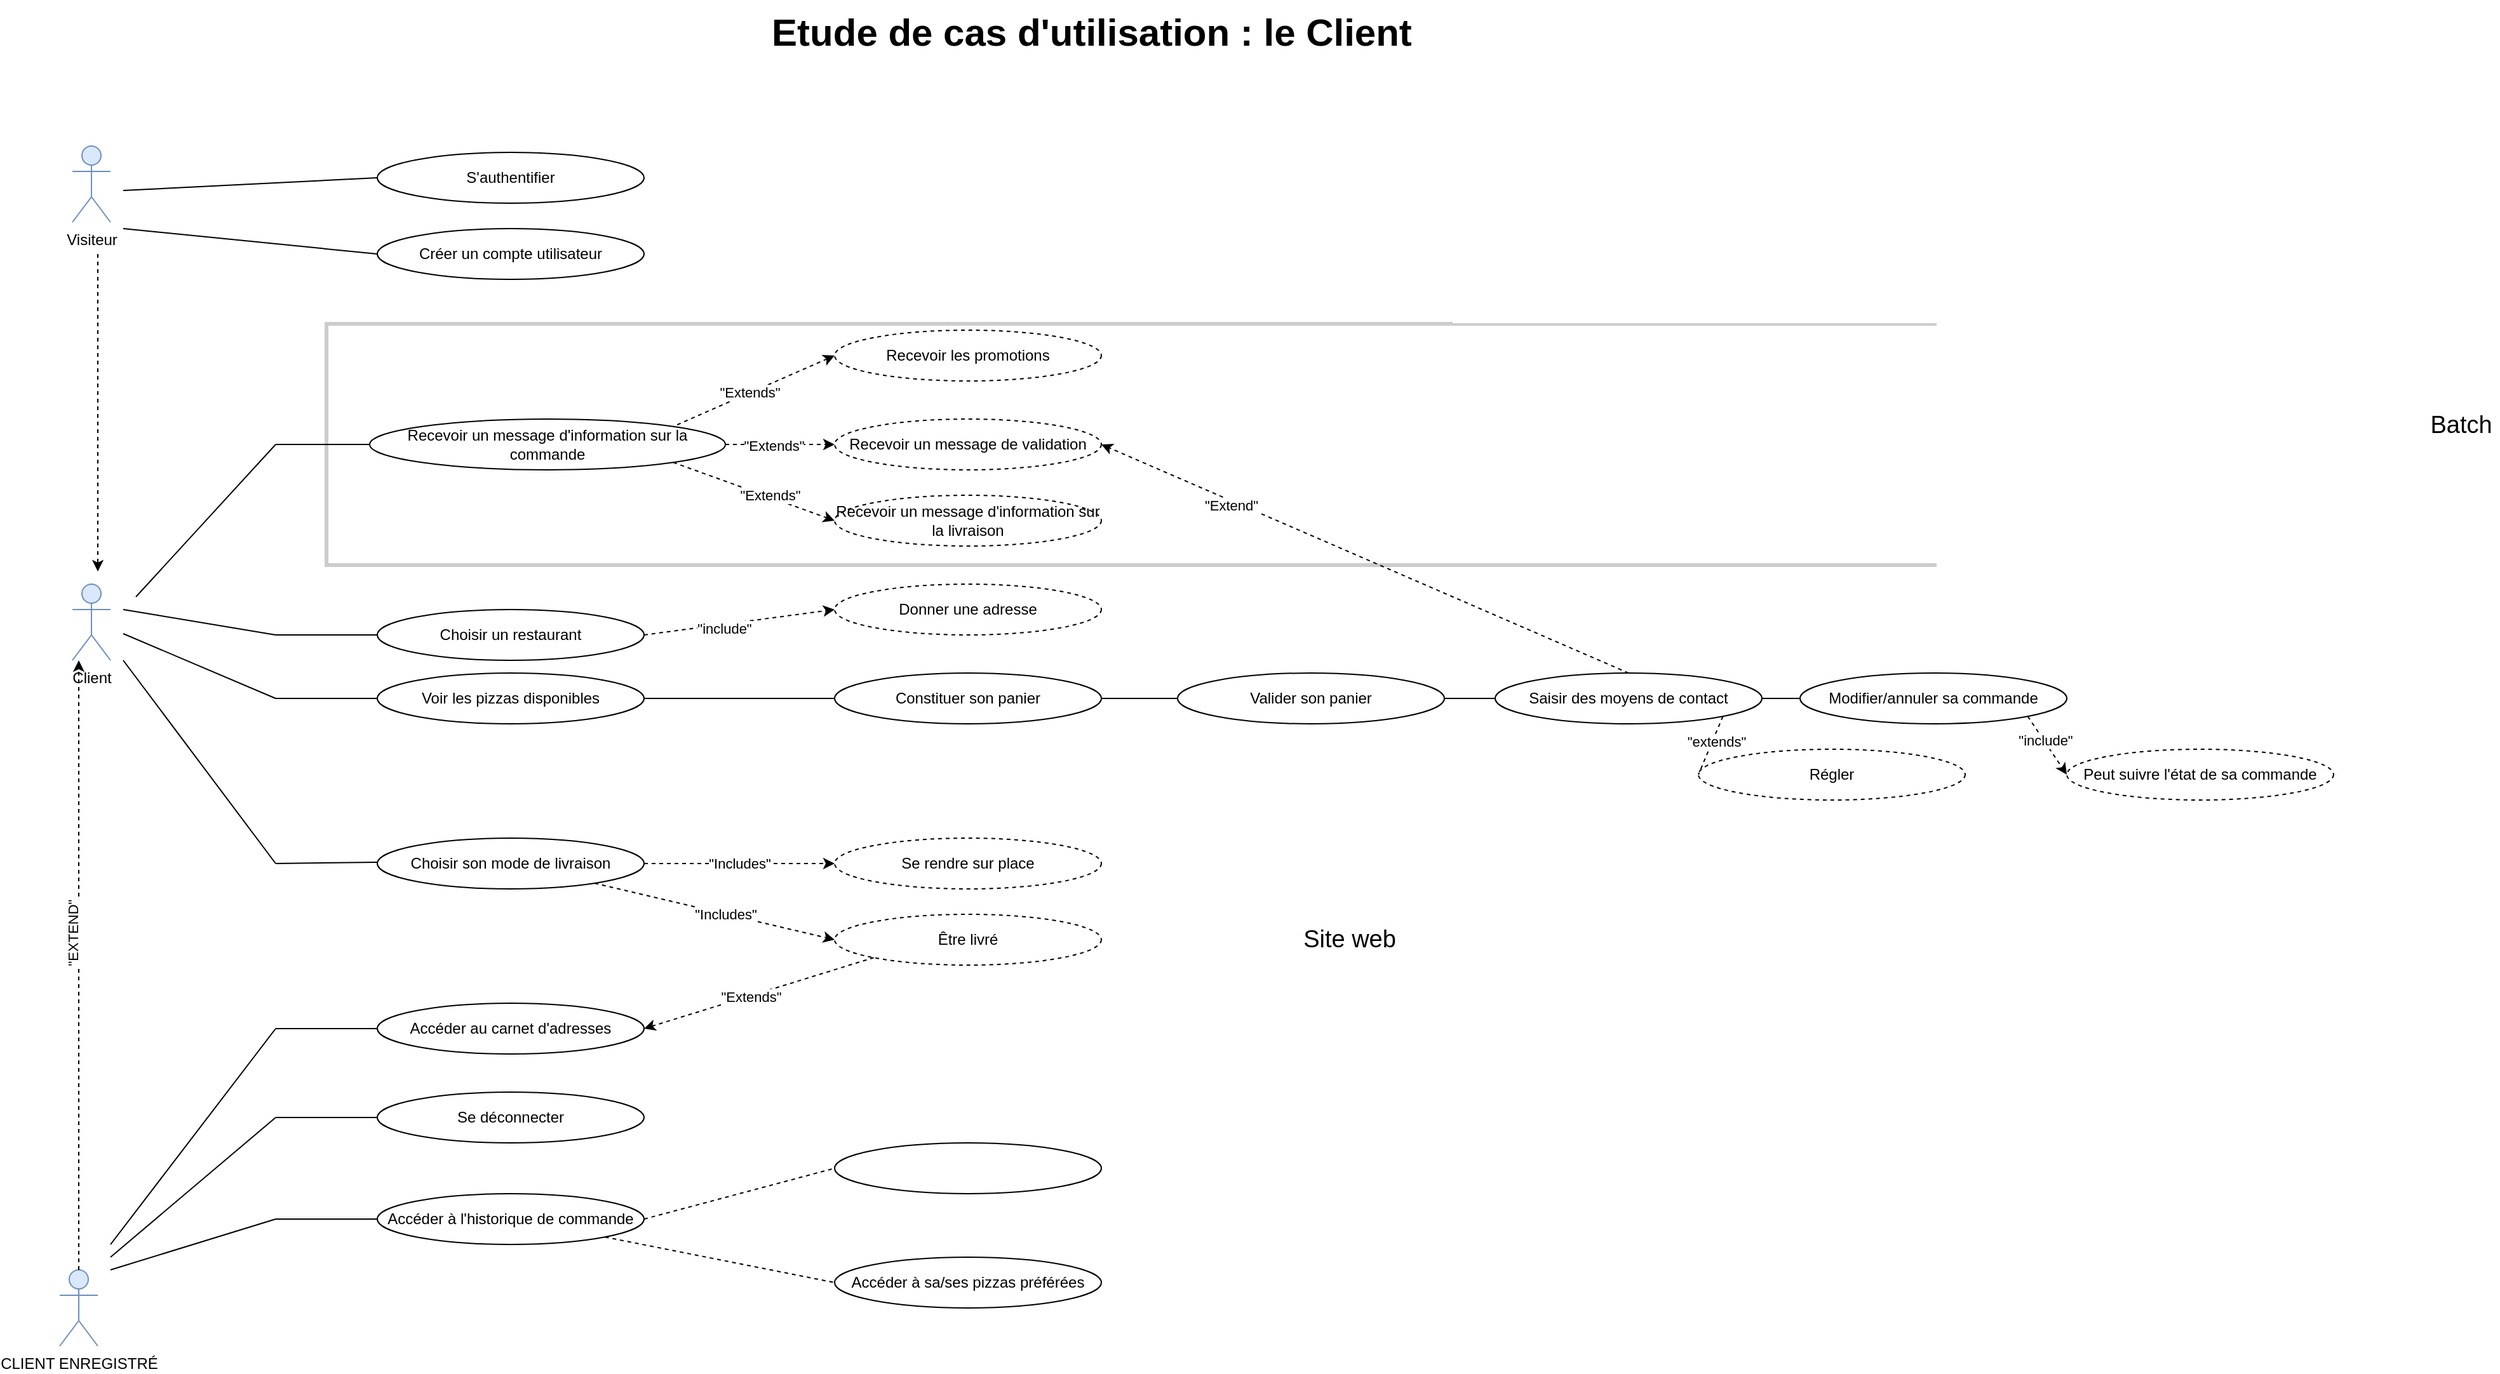 <mxfile version="13.0.3" type="github">
  <diagram id="K9GapVBDPHIvFuJplNbO" name="Page-1">
    <mxGraphModel dx="1940" dy="1783" grid="1" gridSize="10" guides="1" tooltips="1" connect="1" arrows="1" fold="1" page="1" pageScale="1" pageWidth="827" pageHeight="1169" math="0" shadow="0">
      <root>
        <mxCell id="0" />
        <mxCell id="1" parent="0" />
        <mxCell id="9LJ6ZO7ZTpFZ964VYEQy-43" value="" style="rounded=0;whiteSpace=wrap;html=1;opacity=20;strokeWidth=3;perimeterSpacing=0;" vertex="1" parent="1">
          <mxGeometry x="240" y="-465" width="1640" height="190" as="geometry" />
        </mxCell>
        <mxCell id="MGfbBTOL-nACpGUUXOaL-1" value="CLIENT ENREGISTRÉ" style="shape=umlActor;verticalLabelPosition=bottom;labelBackgroundColor=#ffffff;verticalAlign=top;html=1;outlineConnect=0;fillColor=#dae8fc;strokeColor=#6c8ebf;" parent="1" vertex="1">
          <mxGeometry x="30" y="280" width="30" height="60" as="geometry" />
        </mxCell>
        <mxCell id="MGfbBTOL-nACpGUUXOaL-4" value="" style="endArrow=none;html=1;endFill=0;" parent="1" edge="1">
          <mxGeometry width="50" height="50" relative="1" as="geometry">
            <mxPoint x="70" y="260" as="sourcePoint" />
            <mxPoint x="200" y="90" as="targetPoint" />
          </mxGeometry>
        </mxCell>
        <mxCell id="MGfbBTOL-nACpGUUXOaL-7" value="" style="endArrow=none;html=1;endFill=0;entryX=0;entryY=0.5;entryDx=0;entryDy=0;" parent="1" target="MGfbBTOL-nACpGUUXOaL-9" edge="1">
          <mxGeometry width="50" height="50" relative="1" as="geometry">
            <mxPoint x="200" y="90" as="sourcePoint" />
            <mxPoint x="280" y="80" as="targetPoint" />
          </mxGeometry>
        </mxCell>
        <mxCell id="MGfbBTOL-nACpGUUXOaL-9" value="Accéder au carnet d&#39;adresses" style="ellipse;whiteSpace=wrap;html=1;" parent="1" vertex="1">
          <mxGeometry x="280" y="70" width="210" height="40" as="geometry" />
        </mxCell>
        <mxCell id="MGfbBTOL-nACpGUUXOaL-38" value="" style="endArrow=none;html=1;" parent="1" edge="1">
          <mxGeometry width="50" height="50" relative="1" as="geometry">
            <mxPoint x="70" y="270" as="sourcePoint" />
            <mxPoint x="200" y="160" as="targetPoint" />
          </mxGeometry>
        </mxCell>
        <mxCell id="MGfbBTOL-nACpGUUXOaL-97" value="" style="endArrow=none;html=1;entryX=0;entryY=0.5;entryDx=0;entryDy=0;" parent="1" edge="1">
          <mxGeometry width="50" height="50" relative="1" as="geometry">
            <mxPoint x="200" y="160" as="sourcePoint" />
            <mxPoint x="280" y="160" as="targetPoint" />
          </mxGeometry>
        </mxCell>
        <mxCell id="MGfbBTOL-nACpGUUXOaL-126" value="&lt;font size=&quot;1&quot;&gt;&lt;b style=&quot;font-size: 30px&quot;&gt;Etude de cas d&#39;utilisation : le Client&lt;/b&gt;&lt;/font&gt;" style="text;html=1;strokeColor=none;fillColor=#ffffff;align=center;verticalAlign=middle;whiteSpace=wrap;rounded=0;" parent="1" vertex="1">
          <mxGeometry x="565" y="-720" width="555" height="50" as="geometry" />
        </mxCell>
        <mxCell id="MGfbBTOL-nACpGUUXOaL-130" value="&lt;font style=&quot;font-size: 19px&quot;&gt;Site web&lt;/font&gt;" style="text;html=1;align=center;verticalAlign=middle;resizable=0;points=[];autosize=1;" parent="1" vertex="1">
          <mxGeometry x="1000" y="10" width="90" height="20" as="geometry" />
        </mxCell>
        <mxCell id="MGfbBTOL-nACpGUUXOaL-150" value="&lt;font style=&quot;font-size: 19px&quot;&gt;Batch&lt;/font&gt;" style="text;html=1;align=center;verticalAlign=middle;resizable=0;points=[];autosize=1;" parent="1" vertex="1">
          <mxGeometry x="1890" y="-395" width="60" height="20" as="geometry" />
        </mxCell>
        <mxCell id="OG27PFwJGwJHBfuaEuk7-4" value="" style="endArrow=none;html=1;" parent="1" edge="1">
          <mxGeometry width="50" height="50" relative="1" as="geometry">
            <mxPoint x="80" y="-200" as="sourcePoint" />
            <mxPoint x="200" y="-40" as="targetPoint" />
          </mxGeometry>
        </mxCell>
        <mxCell id="OG27PFwJGwJHBfuaEuk7-5" value="" style="endArrow=none;html=1;" parent="1" edge="1">
          <mxGeometry width="50" height="50" relative="1" as="geometry">
            <mxPoint x="200" y="-40" as="sourcePoint" />
            <mxPoint x="280" y="-41" as="targetPoint" />
          </mxGeometry>
        </mxCell>
        <mxCell id="OG27PFwJGwJHBfuaEuk7-6" value="Créer un compte utilisateur" style="ellipse;whiteSpace=wrap;html=1;" parent="1" vertex="1">
          <mxGeometry x="280" y="-540" width="210" height="40" as="geometry" />
        </mxCell>
        <mxCell id="OG27PFwJGwJHBfuaEuk7-8" value="S&#39;authentifier" style="ellipse;whiteSpace=wrap;html=1;" parent="1" vertex="1">
          <mxGeometry x="280" y="-600" width="210" height="40" as="geometry" />
        </mxCell>
        <mxCell id="OG27PFwJGwJHBfuaEuk7-9" value="Choisir un restaurant" style="ellipse;whiteSpace=wrap;html=1;" parent="1" vertex="1">
          <mxGeometry x="280" y="-240" width="210" height="40" as="geometry" />
        </mxCell>
        <mxCell id="OG27PFwJGwJHBfuaEuk7-10" value="Donner une adresse" style="ellipse;whiteSpace=wrap;html=1;dashed=1;" parent="1" vertex="1">
          <mxGeometry x="640" y="-260" width="210" height="40" as="geometry" />
        </mxCell>
        <mxCell id="OG27PFwJGwJHBfuaEuk7-14" value="" style="edgeStyle=orthogonalEdgeStyle;rounded=0;orthogonalLoop=1;jettySize=auto;html=1;endArrow=none;endFill=0;" parent="1" source="OG27PFwJGwJHBfuaEuk7-12" target="OG27PFwJGwJHBfuaEuk7-13" edge="1">
          <mxGeometry relative="1" as="geometry" />
        </mxCell>
        <mxCell id="OG27PFwJGwJHBfuaEuk7-12" value="Voir les pizzas disponibles" style="ellipse;whiteSpace=wrap;html=1;" parent="1" vertex="1">
          <mxGeometry x="280" y="-190" width="210" height="40" as="geometry" />
        </mxCell>
        <mxCell id="OG27PFwJGwJHBfuaEuk7-13" value="Constituer son panier" style="ellipse;whiteSpace=wrap;html=1;" parent="1" vertex="1">
          <mxGeometry x="640" y="-190" width="210" height="40" as="geometry" />
        </mxCell>
        <mxCell id="OG27PFwJGwJHBfuaEuk7-16" value="Valider son panier" style="ellipse;whiteSpace=wrap;html=1;" parent="1" vertex="1">
          <mxGeometry x="910" y="-190" width="210" height="40" as="geometry" />
        </mxCell>
        <mxCell id="OG27PFwJGwJHBfuaEuk7-20" value="Modifier/annuler sa commande" style="ellipse;whiteSpace=wrap;html=1;" parent="1" vertex="1">
          <mxGeometry x="1400" y="-190" width="210" height="40" as="geometry" />
        </mxCell>
        <mxCell id="OG27PFwJGwJHBfuaEuk7-22" value="Peut suivre l&#39;état de sa commande" style="ellipse;whiteSpace=wrap;html=1;dashed=1;" parent="1" vertex="1">
          <mxGeometry x="1610" y="-130" width="210" height="40" as="geometry" />
        </mxCell>
        <mxCell id="OG27PFwJGwJHBfuaEuk7-23" value="" style="endArrow=classic;html=1;entryX=0;entryY=0.5;entryDx=0;entryDy=0;exitX=1;exitY=1;exitDx=0;exitDy=0;dashed=1;" parent="1" source="OG27PFwJGwJHBfuaEuk7-20" target="OG27PFwJGwJHBfuaEuk7-22" edge="1">
          <mxGeometry width="50" height="50" relative="1" as="geometry">
            <mxPoint x="1140" y="130" as="sourcePoint" />
            <mxPoint x="1190" y="80" as="targetPoint" />
          </mxGeometry>
        </mxCell>
        <mxCell id="OG27PFwJGwJHBfuaEuk7-35" value="&quot;include&quot;" style="edgeLabel;html=1;align=center;verticalAlign=middle;resizable=0;points=[];" parent="OG27PFwJGwJHBfuaEuk7-23" vertex="1" connectable="0">
          <mxGeometry x="-0.176" y="1" relative="1" as="geometry">
            <mxPoint as="offset" />
          </mxGeometry>
        </mxCell>
        <mxCell id="OG27PFwJGwJHBfuaEuk7-36" value="Choisir son mode de livraison" style="ellipse;whiteSpace=wrap;html=1;" parent="1" vertex="1">
          <mxGeometry x="280" y="-60" width="210" height="40" as="geometry" />
        </mxCell>
        <mxCell id="OG27PFwJGwJHBfuaEuk7-38" value="Se rendre sur place" style="ellipse;whiteSpace=wrap;html=1;dashed=1;" parent="1" vertex="1">
          <mxGeometry x="640" y="-60" width="210" height="40" as="geometry" />
        </mxCell>
        <mxCell id="OG27PFwJGwJHBfuaEuk7-39" value="&quot;Includes&quot;&lt;br&gt;" style="endArrow=classic;dashed=1;html=1;exitX=1;exitY=0.5;exitDx=0;exitDy=0;entryX=0;entryY=0.5;entryDx=0;entryDy=0;endFill=1;" parent="1" source="OG27PFwJGwJHBfuaEuk7-36" target="OG27PFwJGwJHBfuaEuk7-38" edge="1">
          <mxGeometry width="50" height="50" relative="1" as="geometry">
            <mxPoint x="690" y="-210" as="sourcePoint" />
            <mxPoint x="550" y="-20" as="targetPoint" />
          </mxGeometry>
        </mxCell>
        <mxCell id="OG27PFwJGwJHBfuaEuk7-42" value="" style="endArrow=none;html=1;entryX=0;entryY=0.5;entryDx=0;entryDy=0;" parent="1" target="OG27PFwJGwJHBfuaEuk7-9" edge="1">
          <mxGeometry width="50" height="50" relative="1" as="geometry">
            <mxPoint x="200" y="-220" as="sourcePoint" />
            <mxPoint x="460" y="-250" as="targetPoint" />
          </mxGeometry>
        </mxCell>
        <mxCell id="OG27PFwJGwJHBfuaEuk7-43" value="" style="endArrow=none;html=1;entryX=0;entryY=0.5;entryDx=0;entryDy=0;" parent="1" target="OG27PFwJGwJHBfuaEuk7-12" edge="1">
          <mxGeometry width="50" height="50" relative="1" as="geometry">
            <mxPoint x="200" y="-170" as="sourcePoint" />
            <mxPoint x="460" y="-250" as="targetPoint" />
          </mxGeometry>
        </mxCell>
        <mxCell id="OG27PFwJGwJHBfuaEuk7-46" value="" style="endArrow=none;html=1;" parent="1" edge="1">
          <mxGeometry width="50" height="50" relative="1" as="geometry">
            <mxPoint x="80" y="-221" as="sourcePoint" />
            <mxPoint x="200" y="-170" as="targetPoint" />
          </mxGeometry>
        </mxCell>
        <mxCell id="OG27PFwJGwJHBfuaEuk7-53" value="Client" style="shape=umlActor;verticalLabelPosition=bottom;labelBackgroundColor=#ffffff;verticalAlign=top;html=1;outlineConnect=0;fillColor=#dae8fc;strokeColor=#6c8ebf;" parent="1" vertex="1">
          <mxGeometry x="40" y="-260" width="30" height="60" as="geometry" />
        </mxCell>
        <mxCell id="OG27PFwJGwJHBfuaEuk7-58" value="" style="endArrow=classic;html=1;dashed=1;exitX=0.5;exitY=0;exitDx=0;exitDy=0;exitPerimeter=0;" parent="1" edge="1" source="MGfbBTOL-nACpGUUXOaL-1">
          <mxGeometry width="50" height="50" relative="1" as="geometry">
            <mxPoint x="140" y="50" as="sourcePoint" />
            <mxPoint x="45" y="-200" as="targetPoint" />
          </mxGeometry>
        </mxCell>
        <mxCell id="OG27PFwJGwJHBfuaEuk7-59" value="&quot;EXTEND&quot;&lt;br&gt;" style="edgeLabel;html=1;align=center;verticalAlign=middle;resizable=0;points=[];rotation=270;" parent="OG27PFwJGwJHBfuaEuk7-58" vertex="1" connectable="0">
          <mxGeometry x="0.25" y="2" relative="1" as="geometry">
            <mxPoint x="-3" y="35" as="offset" />
          </mxGeometry>
        </mxCell>
        <mxCell id="9LJ6ZO7ZTpFZ964VYEQy-1" value="" style="endArrow=classic;html=1;entryX=0;entryY=0.5;entryDx=0;entryDy=0;exitX=1;exitY=0.5;exitDx=0;exitDy=0;dashed=1;" edge="1" parent="1" source="OG27PFwJGwJHBfuaEuk7-9" target="OG27PFwJGwJHBfuaEuk7-10">
          <mxGeometry width="50" height="50" relative="1" as="geometry">
            <mxPoint x="490" y="-270" as="sourcePoint" />
            <mxPoint x="570" y="-240" as="targetPoint" />
          </mxGeometry>
        </mxCell>
        <mxCell id="9LJ6ZO7ZTpFZ964VYEQy-2" value="&quot;include&quot;" style="edgeLabel;html=1;align=center;verticalAlign=middle;resizable=0;points=[];" vertex="1" connectable="0" parent="9LJ6ZO7ZTpFZ964VYEQy-1">
          <mxGeometry x="-0.169" y="-3" relative="1" as="geometry">
            <mxPoint as="offset" />
          </mxGeometry>
        </mxCell>
        <mxCell id="9LJ6ZO7ZTpFZ964VYEQy-3" value="Visiteur" style="shape=umlActor;verticalLabelPosition=bottom;labelBackgroundColor=#ffffff;verticalAlign=top;html=1;outlineConnect=0;fillColor=#dae8fc;strokeColor=#6c8ebf;" vertex="1" parent="1">
          <mxGeometry x="40" y="-605" width="30" height="60" as="geometry" />
        </mxCell>
        <mxCell id="9LJ6ZO7ZTpFZ964VYEQy-4" value="" style="endArrow=classic;html=1;dashed=1;" edge="1" parent="1">
          <mxGeometry width="50" height="50" relative="1" as="geometry">
            <mxPoint x="60" y="-520" as="sourcePoint" />
            <mxPoint x="60" y="-270" as="targetPoint" />
          </mxGeometry>
        </mxCell>
        <mxCell id="9LJ6ZO7ZTpFZ964VYEQy-5" value="" style="endArrow=none;html=1;entryX=0;entryY=0.5;entryDx=0;entryDy=0;" edge="1" parent="1" target="OG27PFwJGwJHBfuaEuk7-8">
          <mxGeometry width="50" height="50" relative="1" as="geometry">
            <mxPoint x="80" y="-570" as="sourcePoint" />
            <mxPoint x="280" y="-500" as="targetPoint" />
          </mxGeometry>
        </mxCell>
        <mxCell id="9LJ6ZO7ZTpFZ964VYEQy-6" value="" style="endArrow=none;html=1;entryX=0;entryY=0.5;entryDx=0;entryDy=0;" edge="1" parent="1" target="OG27PFwJGwJHBfuaEuk7-6">
          <mxGeometry width="50" height="50" relative="1" as="geometry">
            <mxPoint x="80" y="-540" as="sourcePoint" />
            <mxPoint x="280" y="-500" as="targetPoint" />
          </mxGeometry>
        </mxCell>
        <mxCell id="9LJ6ZO7ZTpFZ964VYEQy-8" value="Régler" style="ellipse;whiteSpace=wrap;html=1;dashed=1;" vertex="1" parent="1">
          <mxGeometry x="1320" y="-130" width="210" height="40" as="geometry" />
        </mxCell>
        <mxCell id="9LJ6ZO7ZTpFZ964VYEQy-9" value="" style="endArrow=none;dashed=1;html=1;entryX=0;entryY=0.5;entryDx=0;entryDy=0;exitX=1;exitY=1;exitDx=0;exitDy=0;" edge="1" parent="1" source="9LJ6ZO7ZTpFZ964VYEQy-31" target="9LJ6ZO7ZTpFZ964VYEQy-8">
          <mxGeometry width="50" height="50" relative="1" as="geometry">
            <mxPoint x="770" y="-70" as="sourcePoint" />
            <mxPoint x="820" y="-120" as="targetPoint" />
          </mxGeometry>
        </mxCell>
        <mxCell id="9LJ6ZO7ZTpFZ964VYEQy-10" value="&quot;extends&quot;" style="edgeLabel;html=1;align=center;verticalAlign=middle;resizable=0;points=[];" vertex="1" connectable="0" parent="9LJ6ZO7ZTpFZ964VYEQy-9">
          <mxGeometry x="-0.169" y="3" relative="1" as="geometry">
            <mxPoint as="offset" />
          </mxGeometry>
        </mxCell>
        <mxCell id="9LJ6ZO7ZTpFZ964VYEQy-12" value="Être livré" style="ellipse;whiteSpace=wrap;html=1;dashed=1;" vertex="1" parent="1">
          <mxGeometry x="640" width="210" height="40" as="geometry" />
        </mxCell>
        <mxCell id="9LJ6ZO7ZTpFZ964VYEQy-13" value="" style="endArrow=classic;html=1;entryX=0;entryY=0.5;entryDx=0;entryDy=0;dashed=1;" edge="1" parent="1" source="OG27PFwJGwJHBfuaEuk7-36" target="9LJ6ZO7ZTpFZ964VYEQy-12">
          <mxGeometry width="50" height="50" relative="1" as="geometry">
            <mxPoint x="510" y="-20" as="sourcePoint" />
            <mxPoint x="560" y="-70" as="targetPoint" />
          </mxGeometry>
        </mxCell>
        <mxCell id="9LJ6ZO7ZTpFZ964VYEQy-47" value="&quot;Includes&quot;&lt;br&gt;" style="edgeLabel;html=1;align=center;verticalAlign=middle;resizable=0;points=[];" vertex="1" connectable="0" parent="9LJ6ZO7ZTpFZ964VYEQy-13">
          <mxGeometry x="0.09" relative="1" as="geometry">
            <mxPoint as="offset" />
          </mxGeometry>
        </mxCell>
        <mxCell id="9LJ6ZO7ZTpFZ964VYEQy-14" value="" style="endArrow=none;html=1;dashed=1;entryX=0;entryY=1;entryDx=0;entryDy=0;exitX=1;exitY=0.5;exitDx=0;exitDy=0;endFill=0;startArrow=classic;startFill=1;" edge="1" parent="1" source="MGfbBTOL-nACpGUUXOaL-9" target="9LJ6ZO7ZTpFZ964VYEQy-12">
          <mxGeometry width="50" height="50" relative="1" as="geometry">
            <mxPoint x="510" y="-20" as="sourcePoint" />
            <mxPoint x="560" y="-70" as="targetPoint" />
          </mxGeometry>
        </mxCell>
        <mxCell id="9LJ6ZO7ZTpFZ964VYEQy-15" value="&quot;Extends&quot;&lt;br&gt;" style="edgeLabel;html=1;align=center;verticalAlign=middle;resizable=0;points=[];" vertex="1" connectable="0" parent="9LJ6ZO7ZTpFZ964VYEQy-14">
          <mxGeometry x="-0.074" y="-1" relative="1" as="geometry">
            <mxPoint as="offset" />
          </mxGeometry>
        </mxCell>
        <mxCell id="9LJ6ZO7ZTpFZ964VYEQy-16" value="Se déconnecter" style="ellipse;whiteSpace=wrap;html=1;" vertex="1" parent="1">
          <mxGeometry x="280" y="140" width="210" height="40" as="geometry" />
        </mxCell>
        <mxCell id="9LJ6ZO7ZTpFZ964VYEQy-17" value="Accéder à l&#39;historique de commande" style="ellipse;whiteSpace=wrap;html=1;" vertex="1" parent="1">
          <mxGeometry x="280" y="220" width="210" height="40" as="geometry" />
        </mxCell>
        <mxCell id="9LJ6ZO7ZTpFZ964VYEQy-18" value="" style="endArrow=none;html=1;entryX=0;entryY=0.5;entryDx=0;entryDy=0;" edge="1" parent="1" target="9LJ6ZO7ZTpFZ964VYEQy-17">
          <mxGeometry width="50" height="50" relative="1" as="geometry">
            <mxPoint x="200" y="240" as="sourcePoint" />
            <mxPoint x="560" y="20" as="targetPoint" />
          </mxGeometry>
        </mxCell>
        <mxCell id="9LJ6ZO7ZTpFZ964VYEQy-20" value="" style="endArrow=none;html=1;" edge="1" parent="1">
          <mxGeometry width="50" height="50" relative="1" as="geometry">
            <mxPoint x="200" y="240" as="sourcePoint" />
            <mxPoint x="70" y="280" as="targetPoint" />
          </mxGeometry>
        </mxCell>
        <mxCell id="9LJ6ZO7ZTpFZ964VYEQy-21" value="Recevoir un message d&#39;information sur la commande" style="ellipse;whiteSpace=wrap;html=1;" vertex="1" parent="1">
          <mxGeometry x="274" y="-390" width="280" height="40" as="geometry" />
        </mxCell>
        <mxCell id="9LJ6ZO7ZTpFZ964VYEQy-22" value="" style="endArrow=none;html=1;entryX=0;entryY=0.5;entryDx=0;entryDy=0;" edge="1" parent="1" target="9LJ6ZO7ZTpFZ964VYEQy-21">
          <mxGeometry width="50" height="50" relative="1" as="geometry">
            <mxPoint x="200" y="-370" as="sourcePoint" />
            <mxPoint x="560" y="-100" as="targetPoint" />
          </mxGeometry>
        </mxCell>
        <mxCell id="9LJ6ZO7ZTpFZ964VYEQy-24" value="Recevoir les promotions" style="ellipse;whiteSpace=wrap;html=1;dashed=1;" vertex="1" parent="1">
          <mxGeometry x="640" y="-460" width="210" height="40" as="geometry" />
        </mxCell>
        <mxCell id="9LJ6ZO7ZTpFZ964VYEQy-25" value="Recevoir un message de validation&lt;br&gt;" style="ellipse;whiteSpace=wrap;html=1;dashed=1;" vertex="1" parent="1">
          <mxGeometry x="640" y="-390" width="210" height="40" as="geometry" />
        </mxCell>
        <mxCell id="9LJ6ZO7ZTpFZ964VYEQy-26" value="Recevoir un message d&#39;information sur la livraison" style="ellipse;whiteSpace=wrap;html=1;dashed=1;" vertex="1" parent="1">
          <mxGeometry x="640" y="-330" width="210" height="40" as="geometry" />
        </mxCell>
        <mxCell id="9LJ6ZO7ZTpFZ964VYEQy-27" value="" style="endArrow=none;html=1;exitX=0;exitY=0.5;exitDx=0;exitDy=0;entryX=1;entryY=0;entryDx=0;entryDy=0;dashed=1;endFill=0;startArrow=classic;startFill=1;" edge="1" parent="1" source="9LJ6ZO7ZTpFZ964VYEQy-24" target="9LJ6ZO7ZTpFZ964VYEQy-21">
          <mxGeometry width="50" height="50" relative="1" as="geometry">
            <mxPoint x="510" y="-150" as="sourcePoint" />
            <mxPoint x="560" y="-200" as="targetPoint" />
          </mxGeometry>
        </mxCell>
        <mxCell id="9LJ6ZO7ZTpFZ964VYEQy-48" value="&quot;Extends&quot;" style="edgeLabel;html=1;align=center;verticalAlign=middle;resizable=0;points=[];" vertex="1" connectable="0" parent="9LJ6ZO7ZTpFZ964VYEQy-27">
          <mxGeometry x="0.044" y="-1" relative="1" as="geometry">
            <mxPoint as="offset" />
          </mxGeometry>
        </mxCell>
        <mxCell id="9LJ6ZO7ZTpFZ964VYEQy-28" value="" style="endArrow=classic;html=1;entryX=0;entryY=0.5;entryDx=0;entryDy=0;exitX=1;exitY=0.5;exitDx=0;exitDy=0;dashed=1;endFill=1;" edge="1" parent="1" source="9LJ6ZO7ZTpFZ964VYEQy-21" target="9LJ6ZO7ZTpFZ964VYEQy-25">
          <mxGeometry width="50" height="50" relative="1" as="geometry">
            <mxPoint x="510" y="-150" as="sourcePoint" />
            <mxPoint x="560" y="-200" as="targetPoint" />
          </mxGeometry>
        </mxCell>
        <mxCell id="9LJ6ZO7ZTpFZ964VYEQy-49" value="&quot;Extends&quot;&lt;br&gt;" style="edgeLabel;html=1;align=center;verticalAlign=middle;resizable=0;points=[];" vertex="1" connectable="0" parent="9LJ6ZO7ZTpFZ964VYEQy-28">
          <mxGeometry x="-0.129" y="-1" relative="1" as="geometry">
            <mxPoint as="offset" />
          </mxGeometry>
        </mxCell>
        <mxCell id="9LJ6ZO7ZTpFZ964VYEQy-29" value="" style="endArrow=classic;html=1;entryX=0;entryY=0.5;entryDx=0;entryDy=0;exitX=1;exitY=1;exitDx=0;exitDy=0;dashed=1;startArrow=none;startFill=0;endFill=1;" edge="1" parent="1" source="9LJ6ZO7ZTpFZ964VYEQy-21" target="9LJ6ZO7ZTpFZ964VYEQy-26">
          <mxGeometry width="50" height="50" relative="1" as="geometry">
            <mxPoint x="510" y="-150" as="sourcePoint" />
            <mxPoint x="560" y="-200" as="targetPoint" />
          </mxGeometry>
        </mxCell>
        <mxCell id="9LJ6ZO7ZTpFZ964VYEQy-50" value="&quot;Extends&quot;&lt;br&gt;" style="edgeLabel;html=1;align=center;verticalAlign=middle;resizable=0;points=[];" vertex="1" connectable="0" parent="9LJ6ZO7ZTpFZ964VYEQy-29">
          <mxGeometry x="0.178" y="1" relative="1" as="geometry">
            <mxPoint x="1" as="offset" />
          </mxGeometry>
        </mxCell>
        <mxCell id="9LJ6ZO7ZTpFZ964VYEQy-31" value="Saisir des moyens de contact" style="ellipse;whiteSpace=wrap;html=1;" vertex="1" parent="1">
          <mxGeometry x="1160" y="-190" width="210" height="40" as="geometry" />
        </mxCell>
        <mxCell id="9LJ6ZO7ZTpFZ964VYEQy-32" value="" style="endArrow=none;html=1;entryX=0;entryY=0.5;entryDx=0;entryDy=0;exitX=1;exitY=0.5;exitDx=0;exitDy=0;" edge="1" parent="1" source="9LJ6ZO7ZTpFZ964VYEQy-31" target="OG27PFwJGwJHBfuaEuk7-20">
          <mxGeometry width="50" height="50" relative="1" as="geometry">
            <mxPoint x="1330" y="-210" as="sourcePoint" />
            <mxPoint x="1380" y="-260" as="targetPoint" />
          </mxGeometry>
        </mxCell>
        <mxCell id="9LJ6ZO7ZTpFZ964VYEQy-35" value="" style="endArrow=none;html=1;exitX=1;exitY=0.5;exitDx=0;exitDy=0;entryX=0;entryY=0.5;entryDx=0;entryDy=0;" edge="1" parent="1" source="OG27PFwJGwJHBfuaEuk7-13" target="OG27PFwJGwJHBfuaEuk7-16">
          <mxGeometry width="50" height="50" relative="1" as="geometry">
            <mxPoint x="1050" y="-210" as="sourcePoint" />
            <mxPoint x="1100" y="-260" as="targetPoint" />
          </mxGeometry>
        </mxCell>
        <mxCell id="9LJ6ZO7ZTpFZ964VYEQy-36" value="" style="endArrow=none;html=1;exitX=1;exitY=0.5;exitDx=0;exitDy=0;entryX=0;entryY=0.5;entryDx=0;entryDy=0;" edge="1" parent="1" source="OG27PFwJGwJHBfuaEuk7-16" target="9LJ6ZO7ZTpFZ964VYEQy-31">
          <mxGeometry width="50" height="50" relative="1" as="geometry">
            <mxPoint x="1050" y="-210" as="sourcePoint" />
            <mxPoint x="1100" y="-260" as="targetPoint" />
          </mxGeometry>
        </mxCell>
        <mxCell id="9LJ6ZO7ZTpFZ964VYEQy-37" value="" style="endArrow=none;html=1;" edge="1" parent="1">
          <mxGeometry width="50" height="50" relative="1" as="geometry">
            <mxPoint x="90" y="-250" as="sourcePoint" />
            <mxPoint x="200" y="-370" as="targetPoint" />
          </mxGeometry>
        </mxCell>
        <mxCell id="9LJ6ZO7ZTpFZ964VYEQy-38" value="Accéder à sa/ses pizzas préférées" style="ellipse;whiteSpace=wrap;html=1;" vertex="1" parent="1">
          <mxGeometry x="640" y="270" width="210" height="40" as="geometry" />
        </mxCell>
        <mxCell id="9LJ6ZO7ZTpFZ964VYEQy-39" value="" style="endArrow=none;dashed=1;html=1;entryX=0;entryY=0.5;entryDx=0;entryDy=0;exitX=1;exitY=1;exitDx=0;exitDy=0;" edge="1" parent="1" source="9LJ6ZO7ZTpFZ964VYEQy-17" target="9LJ6ZO7ZTpFZ964VYEQy-38">
          <mxGeometry width="50" height="50" relative="1" as="geometry">
            <mxPoint x="410" y="150" as="sourcePoint" />
            <mxPoint x="460" y="100" as="targetPoint" />
          </mxGeometry>
        </mxCell>
        <mxCell id="9LJ6ZO7ZTpFZ964VYEQy-40" value="" style="ellipse;whiteSpace=wrap;html=1;" vertex="1" parent="1">
          <mxGeometry x="640" y="180" width="210" height="40" as="geometry" />
        </mxCell>
        <mxCell id="9LJ6ZO7ZTpFZ964VYEQy-41" value="" style="endArrow=none;dashed=1;html=1;entryX=0;entryY=0.5;entryDx=0;entryDy=0;exitX=1;exitY=0.5;exitDx=0;exitDy=0;" edge="1" parent="1" source="9LJ6ZO7ZTpFZ964VYEQy-17" target="9LJ6ZO7ZTpFZ964VYEQy-40">
          <mxGeometry width="50" height="50" relative="1" as="geometry">
            <mxPoint x="410" y="150" as="sourcePoint" />
            <mxPoint x="460" y="100" as="targetPoint" />
          </mxGeometry>
        </mxCell>
        <mxCell id="9LJ6ZO7ZTpFZ964VYEQy-44" value="" style="endArrow=none;html=1;" edge="1" parent="1">
          <mxGeometry width="50" height="50" relative="1" as="geometry">
            <mxPoint x="200" y="-220" as="sourcePoint" />
            <mxPoint x="80" y="-240" as="targetPoint" />
          </mxGeometry>
        </mxCell>
        <mxCell id="9LJ6ZO7ZTpFZ964VYEQy-45" value="" style="endArrow=classic;dashed=1;html=1;entryX=1;entryY=0.5;entryDx=0;entryDy=0;exitX=0.5;exitY=0;exitDx=0;exitDy=0;endFill=1;" edge="1" parent="1" source="9LJ6ZO7ZTpFZ964VYEQy-31" target="9LJ6ZO7ZTpFZ964VYEQy-25">
          <mxGeometry width="50" height="50" relative="1" as="geometry">
            <mxPoint x="1010" y="-190" as="sourcePoint" />
            <mxPoint x="1060" y="-240" as="targetPoint" />
          </mxGeometry>
        </mxCell>
        <mxCell id="9LJ6ZO7ZTpFZ964VYEQy-46" value="&quot;Extend&quot;" style="edgeLabel;html=1;align=center;verticalAlign=middle;resizable=0;points=[];" vertex="1" connectable="0" parent="9LJ6ZO7ZTpFZ964VYEQy-45">
          <mxGeometry x="0.506" y="3" relative="1" as="geometry">
            <mxPoint as="offset" />
          </mxGeometry>
        </mxCell>
      </root>
    </mxGraphModel>
  </diagram>
</mxfile>
